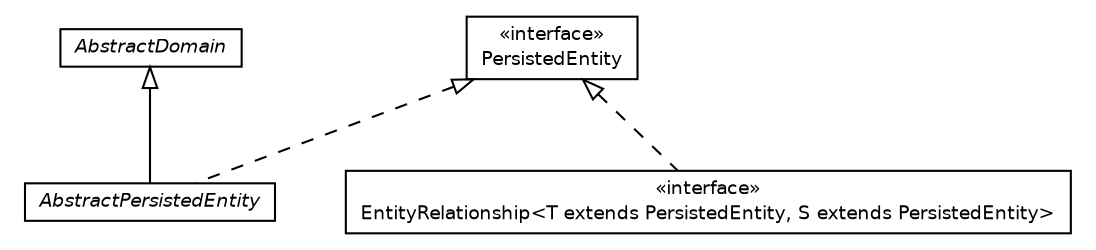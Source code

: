 #!/usr/local/bin/dot
#
# Class diagram 
# Generated by UMLGraph version R5_6-24-gf6e263 (http://www.umlgraph.org/)
#

digraph G {
	edge [fontname="Helvetica",fontsize=10,labelfontname="Helvetica",labelfontsize=10];
	node [fontname="Helvetica",fontsize=10,shape=plaintext];
	nodesep=0.25;
	ranksep=0.5;
	// net.ljcomputing.core.entity.AbstractPersistedEntity
	c142 [label=<<table title="net.ljcomputing.core.entity.AbstractPersistedEntity" border="0" cellborder="1" cellspacing="0" cellpadding="2" port="p" href="./AbstractPersistedEntity.html">
		<tr><td><table border="0" cellspacing="0" cellpadding="1">
<tr><td align="center" balign="center"><font face="Helvetica-Oblique"> AbstractPersistedEntity </font></td></tr>
		</table></td></tr>
		</table>>, URL="./AbstractPersistedEntity.html", fontname="Helvetica", fontcolor="black", fontsize=9.0];
	// net.ljcomputing.core.entity.EntityRelationship<T extends net.ljcomputing.core.entity.PersistedEntity, S extends net.ljcomputing.core.entity.PersistedEntity>
	c143 [label=<<table title="net.ljcomputing.core.entity.EntityRelationship" border="0" cellborder="1" cellspacing="0" cellpadding="2" port="p" href="./EntityRelationship.html">
		<tr><td><table border="0" cellspacing="0" cellpadding="1">
<tr><td align="center" balign="center"> &#171;interface&#187; </td></tr>
<tr><td align="center" balign="center"> EntityRelationship&lt;T extends PersistedEntity, S extends PersistedEntity&gt; </td></tr>
		</table></td></tr>
		</table>>, URL="./EntityRelationship.html", fontname="Helvetica", fontcolor="black", fontsize=9.0];
	// net.ljcomputing.core.entity.AbstractDomain
	c144 [label=<<table title="net.ljcomputing.core.entity.AbstractDomain" border="0" cellborder="1" cellspacing="0" cellpadding="2" port="p" href="./AbstractDomain.html">
		<tr><td><table border="0" cellspacing="0" cellpadding="1">
<tr><td align="center" balign="center"><font face="Helvetica-Oblique"> AbstractDomain </font></td></tr>
		</table></td></tr>
		</table>>, URL="./AbstractDomain.html", fontname="Helvetica", fontcolor="black", fontsize=9.0];
	// net.ljcomputing.core.entity.PersistedEntity
	c145 [label=<<table title="net.ljcomputing.core.entity.PersistedEntity" border="0" cellborder="1" cellspacing="0" cellpadding="2" port="p" href="./PersistedEntity.html">
		<tr><td><table border="0" cellspacing="0" cellpadding="1">
<tr><td align="center" balign="center"> &#171;interface&#187; </td></tr>
<tr><td align="center" balign="center"> PersistedEntity </td></tr>
		</table></td></tr>
		</table>>, URL="./PersistedEntity.html", fontname="Helvetica", fontcolor="black", fontsize=9.0];
	//net.ljcomputing.core.entity.AbstractPersistedEntity extends net.ljcomputing.core.entity.AbstractDomain
	c144:p -> c142:p [dir=back,arrowtail=empty];
	//net.ljcomputing.core.entity.AbstractPersistedEntity implements net.ljcomputing.core.entity.PersistedEntity
	c145:p -> c142:p [dir=back,arrowtail=empty,style=dashed];
	//net.ljcomputing.core.entity.EntityRelationship<T extends net.ljcomputing.core.entity.PersistedEntity, S extends net.ljcomputing.core.entity.PersistedEntity> implements net.ljcomputing.core.entity.PersistedEntity
	c145:p -> c143:p [dir=back,arrowtail=empty,style=dashed];
}

